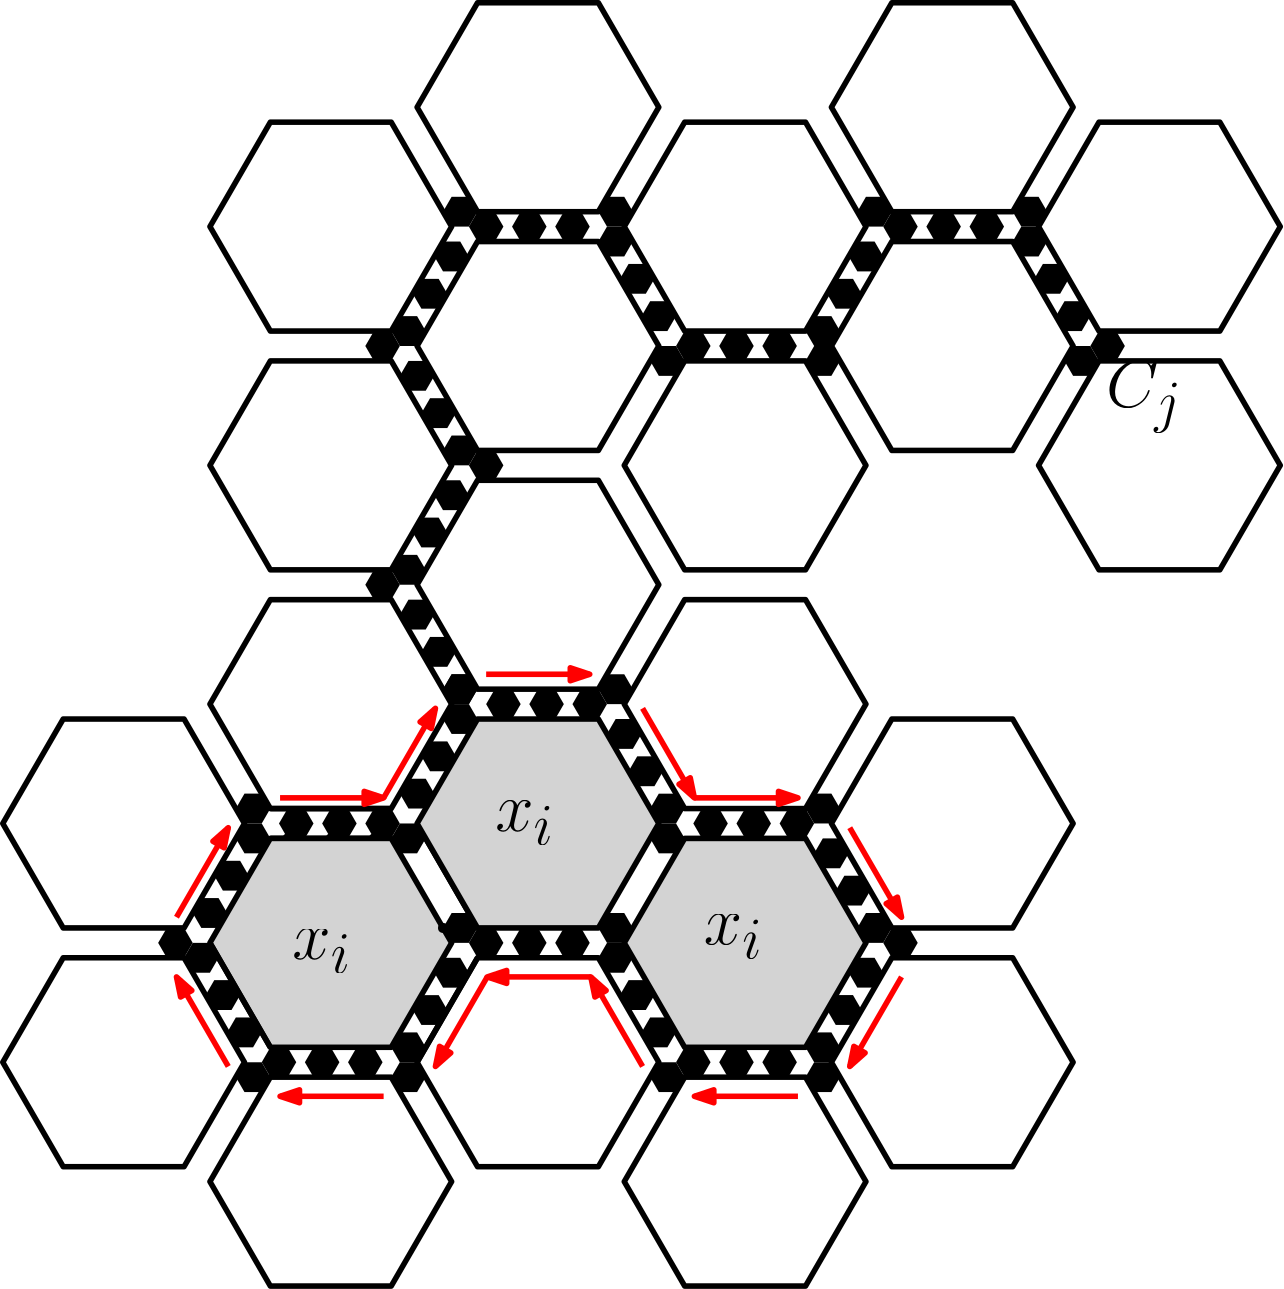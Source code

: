 <?xml version="1.0"?>
<!DOCTYPE ipe SYSTEM "ipe.dtd">
<ipe version="70107" creator="Ipe 7.2.2">
<info created="D:20160420153333" modified="D:20160420153333"/>
<ipestyle name="basic">
<symbol name="arrow/arc(spx)">
<path stroke="sym-stroke" fill="sym-stroke" pen="sym-pen">
0 0 m
-1 0.333 l
-1 -0.333 l
h
</path>
</symbol>
<symbol name="arrow/farc(spx)">
<path stroke="sym-stroke" fill="white" pen="sym-pen">
0 0 m
-1 0.333 l
-1 -0.333 l
h
</path>
</symbol>
<symbol name="arrow/ptarc(spx)">
<path stroke="sym-stroke" fill="sym-stroke" pen="sym-pen">
0 0 m
-1 0.333 l
-0.8 0 l
-1 -0.333 l
h
</path>
</symbol>
<symbol name="arrow/fptarc(spx)">
<path stroke="sym-stroke" fill="white" pen="sym-pen">
0 0 m
-1 0.333 l
-0.8 0 l
-1 -0.333 l
h
</path>
</symbol>
<symbol name="mark/circle(sx)" transformations="translations">
<path fill="sym-stroke">
0.6 0 0 0.6 0 0 e
0.4 0 0 0.4 0 0 e
</path>
</symbol>
<symbol name="mark/disk(sx)" transformations="translations">
<path fill="sym-stroke">
0.6 0 0 0.6 0 0 e
</path>
</symbol>
<symbol name="mark/fdisk(sfx)" transformations="translations">
<group>
<path fill="sym-fill">
0.5 0 0 0.5 0 0 e
</path>
<path fill="sym-stroke" fillrule="eofill">
0.6 0 0 0.6 0 0 e
0.4 0 0 0.4 0 0 e
</path>
</group>
</symbol>
<symbol name="mark/box(sx)" transformations="translations">
<path fill="sym-stroke" fillrule="eofill">
-0.6 -0.6 m
0.6 -0.6 l
0.6 0.6 l
-0.6 0.6 l
h
-0.4 -0.4 m
0.4 -0.4 l
0.4 0.4 l
-0.4 0.4 l
h
</path>
</symbol>
<symbol name="mark/square(sx)" transformations="translations">
<path fill="sym-stroke">
-0.6 -0.6 m
0.6 -0.6 l
0.6 0.6 l
-0.6 0.6 l
h
</path>
</symbol>
<symbol name="mark/fsquare(sfx)" transformations="translations">
<group>
<path fill="sym-fill">
-0.5 -0.5 m
0.5 -0.5 l
0.5 0.5 l
-0.5 0.5 l
h
</path>
<path fill="sym-stroke" fillrule="eofill">
-0.6 -0.6 m
0.6 -0.6 l
0.6 0.6 l
-0.6 0.6 l
h
-0.4 -0.4 m
0.4 -0.4 l
0.4 0.4 l
-0.4 0.4 l
h
</path>
</group>
</symbol>
<symbol name="mark/cross(sx)" transformations="translations">
<group>
<path fill="sym-stroke">
-0.43 -0.57 m
0.57 0.43 l
0.43 0.57 l
-0.57 -0.43 l
h
</path>
<path fill="sym-stroke">
-0.43 0.57 m
0.57 -0.43 l
0.43 -0.57 l
-0.57 0.43 l
h
</path>
</group>
</symbol>
<symbol name="arrow/fnormal(spx)">
<path stroke="sym-stroke" fill="white" pen="sym-pen">
0 0 m
-1 0.333 l
-1 -0.333 l
h
</path>
</symbol>
<symbol name="arrow/pointed(spx)">
<path stroke="sym-stroke" fill="sym-stroke" pen="sym-pen">
0 0 m
-1 0.333 l
-0.8 0 l
-1 -0.333 l
h
</path>
</symbol>
<symbol name="arrow/fpointed(spx)">
<path stroke="sym-stroke" fill="white" pen="sym-pen">
0 0 m
-1 0.333 l
-0.8 0 l
-1 -0.333 l
h
</path>
</symbol>
<symbol name="arrow/linear(spx)">
<path stroke="sym-stroke" pen="sym-pen">
-1 0.333 m
0 0 l
-1 -0.333 l
</path>
</symbol>
<symbol name="arrow/fdouble(spx)">
<path stroke="sym-stroke" fill="white" pen="sym-pen">
0 0 m
-1 0.333 l
-1 -0.333 l
h
-1 0 m
-2 0.333 l
-2 -0.333 l
h
</path>
</symbol>
<symbol name="arrow/double(spx)">
<path stroke="sym-stroke" fill="sym-stroke" pen="sym-pen">
0 0 m
-1 0.333 l
-1 -0.333 l
h
-1 0 m
-2 0.333 l
-2 -0.333 l
h
</path>
</symbol>
<pen name="heavier" value="0.8"/>
<pen name="fat" value="1.2"/>
<pen name="ultrafat" value="2"/>
<symbolsize name="large" value="5"/>
<symbolsize name="small" value="2"/>
<symbolsize name="tiny" value="1.1"/>
<arrowsize name="large" value="10"/>
<arrowsize name="small" value="5"/>
<arrowsize name="tiny" value="3"/>
<color name="red" value="1 0 0"/>
<color name="green" value="0 1 0"/>
<color name="blue" value="0 0 1"/>
<color name="yellow" value="1 1 0"/>
<color name="orange" value="1 0.647 0"/>
<color name="gold" value="1 0.843 0"/>
<color name="purple" value="0.627 0.125 0.941"/>
<color name="gray" value="0.745"/>
<color name="brown" value="0.647 0.165 0.165"/>
<color name="navy" value="0 0 0.502"/>
<color name="pink" value="1 0.753 0.796"/>
<color name="seagreen" value="0.18 0.545 0.341"/>
<color name="turquoise" value="0.251 0.878 0.816"/>
<color name="violet" value="0.933 0.51 0.933"/>
<color name="darkblue" value="0 0 0.545"/>
<color name="darkcyan" value="0 0.545 0.545"/>
<color name="darkgray" value="0.663"/>
<color name="darkgreen" value="0 0.392 0"/>
<color name="darkmagenta" value="0.545 0 0.545"/>
<color name="darkorange" value="1 0.549 0"/>
<color name="darkred" value="0.545 0 0"/>
<color name="lightblue" value="0.678 0.847 0.902"/>
<color name="lightcyan" value="0.878 1 1"/>
<color name="lightgray" value="0.827"/>
<color name="lightgreen" value="0.565 0.933 0.565"/>
<color name="lightyellow" value="1 1 0.878"/>
<dashstyle name="dashed" value="[4] 0"/>
<dashstyle name="dotted" value="[1 3] 0"/>
<dashstyle name="dash dotted" value="[4 2 1 2] 0"/>
<dashstyle name="dash dot dotted" value="[4 2 1 2 1 2] 0"/>
<textsize name="large" value="\large"/>
<textsize name="Large" value="\Large"/>
<textsize name="LARGE" value="\LARGE"/>
<textsize name="huge" value="\huge"/>
<textsize name="Huge" value="\Huge"/>
<textsize name="small" value="\small"/>
<textsize name="footnote" value="\footnotesize"/>
<textsize name="tiny" value="\tiny"/>
<textstyle name="center" begin="\begin{center}" end="\end{center}"/>
<textstyle name="itemize" begin="\begin{itemize}" end="\end{itemize}"/>
<textstyle name="item" begin="\begin{itemize}\item{}" end="\end{itemize}"/>
<gridsize name="4 pts" value="4"/>
<gridsize name="8 pts (~3 mm)" value="8"/>
<gridsize name="16 pts (~6 mm)" value="16"/>
<gridsize name="32 pts (~12 mm)" value="32"/>
<gridsize name="10 pts (~3.5 mm)" value="10"/>
<gridsize name="20 pts (~7 mm)" value="20"/>
<gridsize name="14 pts (~5 mm)" value="14"/>
<gridsize name="28 pts (~10 mm)" value="28"/>
<gridsize name="56 pts (~20 mm)" value="56"/>
<anglesize name="90 deg" value="90"/>
<anglesize name="60 deg" value="60"/>
<anglesize name="45 deg" value="45"/>
<anglesize name="30 deg" value="30"/>
<anglesize name="22.5 deg" value="22.5"/>
<opacity name="10%" value="0.1"/>
<opacity name="30%" value="0.3"/>
<opacity name="50%" value="0.5"/>
<opacity name="75%" value="0.75"/>
<tiling name="falling" angle="-60" step="4" width="1"/>
<tiling name="rising" angle="30" step="4" width="1"/>
</ipestyle>
<ipestyle name="bigpaper">
<layout paper="10000 6000" origin="0 0" frame="10000 6000"/>
<titlestyle pos="10 10" size="LARGE" color="title"  valign="baseline"/>
</ipestyle>
<page>
<layer name="alpha"/>
<view layers="alpha" active="alpha"/>
<path layer="alpha" matrix="0.0971058 0 0 0.096921 491.364 533.508" fill="black">
4352 3008 m
4320 3063.43 l
4256 3063.43 l
4224 3008 l
4256 2952.57 l
4320 2952.57 l
h
</path>
<path matrix="0.0971058 0 0 0.096921 506.901 533.509" fill="black">
4352 3008 m
4320 3063.43 l
4256 3063.43 l
4224 3008 l
4256 2952.57 l
4320 2952.57 l
h
</path>
<path matrix="0.0971058 0 0 0.096921 522.439 533.508" fill="black">
4352 3008 m
4320 3063.43 l
4256 3063.43 l
4224 3008 l
4256 2952.57 l
4320 2952.57 l
h
</path>
<path matrix="0.0971058 0 0 0.096921 488.257 534.339" stroke="black" pen="ultrafat">
4224 2944 m
4672 2944 l
</path>
<use matrix="0.0971058 0 0 0.096921 488.257 534.339" name="mark/disk(sx)" pos="4288 2944" size="normal" stroke="black"/>
<use matrix="0.0971058 0 0 0.096921 488.257 534.339" name="mark/disk(sx)" pos="4448 2944" size="normal" stroke="black"/>
<use matrix="0.0971058 0 0 0.096921 488.257 534.339" name="mark/disk(sx)" pos="4608 2944" size="normal" stroke="black"/>
<path matrix="0.0971058 0 0 0.096921 488.257 545.083" stroke="black" pen="ultrafat">
4224 2944 m
4672 2944 l
</path>
<path matrix="0.0971058 0 0 0.096921 488.257 534.339" stroke="black" fill="lightgray" pen="ultrafat">
4896 2556.02 m
4672 2944 l
4224 2944 l
4000 2556.02 l
4224 2168.04 l
4672 2168.04 l
h
</path>
<use matrix="0.0971058 0 0 0.096921 488.257 534.339" name="mark/disk(sx)" pos="4448 2999.43" size="normal" stroke="black"/>
<path matrix="0.0485529 -0.0839361 0.084096 0.0484605 486.995 1033.82" fill="black">
4352 3008 m
4320 3063.43 l
4256 3063.43 l
4224 3008 l
4256 2952.57 l
4320 2952.57 l
h
</path>
<path matrix="0.0485529 -0.0839361 0.084096 0.0484605 505.639 1001.59" fill="black">
4352 3008 m
4320 3063.43 l
4256 3063.43 l
4224 3008 l
4256 2952.57 l
4320 2952.57 l
h
</path>
<path matrix="0.0485529 -0.0839361 0.084096 0.0484605 498.592 1036.93" stroke="black" pen="ultrafat">
4224 2944 m
4672 2944 l
</path>
<path matrix="0.0485529 -0.0839361 0.084096 0.0484605 412.417 990.848" fill="black">
4352 3008 m
4320 3063.43 l
4256 3063.43 l
4224 3008 l
4256 2952.57 l
4320 2952.57 l
h
</path>
<path matrix="0.0485529 -0.0839361 0.084096 0.0484605 420.186 977.419" fill="black">
4352 3008 m
4320 3063.43 l
4256 3063.43 l
4224 3008 l
4256 2952.57 l
4320 2952.57 l
h
</path>
<path matrix="0.0485529 -0.0839361 0.084096 0.0484605 427.954 963.988" fill="black">
4352 3008 m
4320 3063.43 l
4256 3063.43 l
4224 3008 l
4256 2952.57 l
4320 2952.57 l
h
</path>
<path matrix="0.0485529 -0.0839361 0.084096 0.0484605 424.014 993.949" stroke="black" pen="ultrafat">
4224 2944 m
4672 2944 l
</path>
<path matrix="-0.0485529 -0.0839361 0.084096 -0.0484605 918.921 1277.01" fill="black">
4352 3008 m
4320 3063.43 l
4256 3063.43 l
4224 3008 l
4256 2952.57 l
4320 2952.57 l
h
</path>
<path matrix="-0.0485529 -0.0839361 0.084096 -0.0484605 911.153 1263.58" fill="black">
4352 3008 m
4320 3063.43 l
4256 3063.43 l
4224 3008 l
4256 2952.57 l
4320 2952.57 l
h
</path>
<path matrix="-0.0485529 -0.0839361 0.084096 -0.0484605 903.384 1250.15" fill="black">
4352 3008 m
4320 3063.43 l
4256 3063.43 l
4224 3008 l
4256 2952.57 l
4320 2952.57 l
h
</path>
<path matrix="-0.0485529 -0.0839361 0.084096 -0.0484605 930.518 1273.91" stroke="black" pen="ultrafat">
4224 2944 m
4672 2944 l
</path>
<path matrix="0.0971058 0 0 0.096921 562.835 577.314" stroke="black" fill="lightgray" pen="ultrafat">
4896 2556.02 m
4672 2944 l
4224 2944 l
4000 2556.02 l
4224 2168.04 l
4672 2168.04 l
h
</path>
<path matrix="0.0971058 0 0 0.096921 637.412 620.289" stroke="black" pen="ultrafat">
4896 2556.02 m
4672 2944 l
4224 2944 l
4000 2556.02 l
4224 2168.04 l
4672 2168.04 l
h
</path>
<path matrix="0.0971058 0 0 0.096921 786.566 706.238" stroke="black" pen="ultrafat">
4896 2556.02 m
4672 2944 l
4224 2944 l
4000 2556.02 l
4224 2168.04 l
4672 2168.04 l
h
</path>
<path matrix="0.0971058 0 0 0.096921 711.989 749.214" stroke="black" pen="ultrafat">
4896 2556.02 m
4672 2944 l
4224 2944 l
4000 2556.02 l
4224 2168.04 l
4672 2168.04 l
h
</path>
<path matrix="0.0971058 0 0 0.096921 637.412 706.239" stroke="black" pen="ultrafat">
4896 2556.02 m
4672 2944 l
4224 2944 l
4000 2556.02 l
4224 2168.04 l
4672 2168.04 l
h
</path>
<path matrix="0.0971058 0 0 0.096921 562.835 663.265" stroke="black" pen="ultrafat">
4896 2556.02 m
4672 2944 l
4224 2944 l
4000 2556.02 l
4224 2168.04 l
4672 2168.04 l
h
</path>
<path matrix="0.0971058 0 0 0.096921 637.412 792.19" stroke="black" pen="ultrafat">
4896 2556.02 m
4672 2944 l
4224 2944 l
4000 2556.02 l
4224 2168.04 l
4672 2168.04 l
h
</path>
<path matrix="0.0971058 0 0 0.096921 562.835 749.215" stroke="black" pen="ultrafat">
4896 2556.02 m
4672 2944 l
4224 2944 l
4000 2556.02 l
4224 2168.04 l
4672 2168.04 l
h
</path>
<path matrix="0.0971058 0 0 0.096921 488.257 706.239" stroke="black" pen="ultrafat">
4896 2556.02 m
4672 2944 l
4224 2944 l
4000 2556.02 l
4224 2168.04 l
4672 2168.04 l
h
</path>
<path matrix="0.0971058 0 0 0.096921 413.68 577.314" stroke="black" pen="ultrafat">
4896 2556.02 m
4672 2944 l
4224 2944 l
4000 2556.02 l
4224 2168.04 l
4672 2168.04 l
h
</path>
<path matrix="0.0971058 0 0 0.096921 488.257 792.19" stroke="black" pen="ultrafat">
4896 2556.02 m
4672 2944 l
4224 2944 l
4000 2556.02 l
4224 2168.04 l
4672 2168.04 l
h
</path>
<path matrix="0.0971058 0 0 0.096921 562.835 835.166" stroke="black" pen="ultrafat">
4896 2556.02 m
4672 2944 l
4224 2944 l
4000 2556.02 l
4224 2168.04 l
4672 2168.04 l
h
</path>
<path matrix="0.0971058 0 0 0.096921 637.413 534.338" stroke="black" fill="lightgray" pen="ultrafat">
4896 2556.02 m
4672 2944 l
4224 2944 l
4000 2556.02 l
4224 2168.04 l
4672 2168.04 l
h
</path>
<path matrix="0.0971058 0 0 0.096921 711.99 577.313" stroke="black" pen="ultrafat">
4896 2556.02 m
4672 2944 l
4224 2944 l
4000 2556.02 l
4224 2168.04 l
4672 2168.04 l
h
</path>
<path matrix="0.0971058 0 0 0.096921 488.258 620.289" stroke="black" pen="ultrafat">
4896 2556.02 m
4672 2944 l
4224 2944 l
4000 2556.02 l
4224 2168.04 l
4672 2168.04 l
h
</path>
<path matrix="0.0971058 0 0 0.096921 413.681 491.364" stroke="black" pen="ultrafat">
4896 2556.02 m
4672 2944 l
4224 2944 l
4000 2556.02 l
4224 2168.04 l
4672 2168.04 l
h
</path>
<path matrix="0.0971058 0 0 0.096921 488.258 448.388" stroke="black" pen="ultrafat">
4896 2556.02 m
4672 2944 l
4224 2944 l
4000 2556.02 l
4224 2168.04 l
4672 2168.04 l
h
</path>
<path matrix="0.0971058 0 0 0.096921 562.835 491.363" stroke="black" pen="ultrafat">
4896 2556.02 m
4672 2944 l
4224 2944 l
4000 2556.02 l
4224 2168.04 l
4672 2168.04 l
h
</path>
<path matrix="0.0971058 0 0 0.096921 637.414 448.388" stroke="black" pen="ultrafat">
4896 2556.02 m
4672 2944 l
4224 2944 l
4000 2556.02 l
4224 2168.04 l
4672 2168.04 l
h
</path>
<path matrix="0.0971058 0 0 0.096921 711.99 491.362" stroke="black" pen="ultrafat">
4896 2556.02 m
4672 2944 l
4224 2944 l
4000 2556.02 l
4224 2168.04 l
4672 2168.04 l
h
</path>
<use matrix="0.0971058 0 0 0.096921 488.257 534.339" name="mark/disk(sx)" pos="4864 2611.45" size="normal" stroke="black"/>
<path matrix="0.0485529 0.0839361 -0.084096 0.0484605 921.446 287.129" fill="black">
4352 3008 m
4320 3063.43 l
4256 3063.43 l
4224 3008 l
4256 2952.57 l
4320 2952.57 l
h
</path>
<path matrix="0.0485529 0.0839361 -0.084096 0.0484605 929.215 300.558" fill="black">
4352 3008 m
4320 3063.43 l
4256 3063.43 l
4224 3008 l
4256 2952.57 l
4320 2952.57 l
h
</path>
<path matrix="0.0485529 0.0839361 -0.084096 0.0484605 936.983 313.988" fill="black">
4352 3008 m
4320 3063.43 l
4256 3063.43 l
4224 3008 l
4256 2952.57 l
4320 2952.57 l
h
</path>
<path matrix="0.0485529 -0.0839361 0.084096 0.0484605 403.095 996.219" fill="black">
4352 3008 m
4320 3063.43 l
4256 3063.43 l
4224 3008 l
4256 2952.57 l
4320 2952.57 l
h
</path>
<path matrix="0.0485529 -0.0839361 0.084096 0.0484605 431.061 1044.57" fill="black">
4352 3008 m
4320 3063.43 l
4256 3063.43 l
4224 3008 l
4256 2952.57 l
4320 2952.57 l
h
</path>
<path matrix="0.0485529 -0.0839361 0.084096 0.0484605 440.383 953.245" fill="black">
4352 3008 m
4320 3063.43 l
4256 3063.43 l
4224 3008 l
4256 2952.57 l
4320 2952.57 l
h
</path>
<path matrix="0.0485529 -0.0839361 0.084096 0.0484605 431.063 947.872" fill="black">
4352 3008 m
4320 3063.43 l
4256 3063.43 l
4224 3008 l
4256 2952.57 l
4320 2952.57 l
h
</path>
<path matrix="-0.0485529 -0.0839361 0.084096 -0.0484605 887.846 1244.78" fill="black">
4352 3008 m
4320 3063.43 l
4256 3063.43 l
4224 3008 l
4256 2952.57 l
4320 2952.57 l
h
</path>
<path matrix="-0.0485529 -0.0839361 0.084096 -0.0484605 872.311 1244.78" fill="black">
4352 3008 m
4320 3063.43 l
4256 3063.43 l
4224 3008 l
4256 2952.57 l
4320 2952.57 l
h
</path>
<path matrix="-0.0485529 -0.0839361 0.084096 -0.0484605 903.385 1239.41" fill="black">
4352 3008 m
4320 3063.43 l
4256 3063.43 l
4224 3008 l
4256 2952.57 l
4320 2952.57 l
h
</path>
<path matrix="0.0485529 0.0839361 -0.084096 0.0484605 996.024 330.103" fill="black">
4352 3008 m
4320 3063.43 l
4256 3063.43 l
4224 3008 l
4256 2952.57 l
4320 2952.57 l
h
</path>
<path matrix="0.0485529 0.0839361 -0.084096 0.0484605 1003.79 343.533" fill="black">
4352 3008 m
4320 3063.43 l
4256 3063.43 l
4224 3008 l
4256 2952.57 l
4320 2952.57 l
h
</path>
<path matrix="0.0485529 0.0839361 -0.084096 0.0484605 1011.56 356.963" fill="black">
4352 3008 m
4320 3063.43 l
4256 3063.43 l
4224 3008 l
4256 2952.57 l
4320 2952.57 l
h
</path>
<path matrix="0.0485529 -0.0839361 0.084096 0.0484605 561.572 990.848" fill="black">
4352 3008 m
4320 3063.43 l
4256 3063.43 l
4224 3008 l
4256 2952.57 l
4320 2952.57 l
h
</path>
<path matrix="0.0485529 -0.0839361 0.084096 0.0484605 569.34 977.419" fill="black">
4352 3008 m
4320 3063.43 l
4256 3063.43 l
4224 3008 l
4256 2952.57 l
4320 2952.57 l
h
</path>
<path matrix="0.0485529 -0.0839361 0.084096 0.0484605 577.109 963.988" fill="black">
4352 3008 m
4320 3063.43 l
4256 3063.43 l
4224 3008 l
4256 2952.57 l
4320 2952.57 l
h
</path>
<path matrix="0.0485529 -0.0839361 0.084096 0.0484605 514.961 996.22" fill="black">
4352 3008 m
4320 3063.43 l
4256 3063.43 l
4224 3008 l
4256 2952.57 l
4320 2952.57 l
h
</path>
<path matrix="-0.0485529 -0.0839361 0.084096 -0.0484605 962.425 1287.76" fill="black">
4352 3008 m
4320 3063.43 l
4256 3063.43 l
4224 3008 l
4256 2952.57 l
4320 2952.57 l
h
</path>
<path matrix="-0.0485529 -0.0839361 0.084096 -0.0484605 946.889 1287.76" fill="black">
4352 3008 m
4320 3063.43 l
4256 3063.43 l
4224 3008 l
4256 2952.57 l
4320 2952.57 l
h
</path>
<path matrix="0.0485529 -0.0839361 0.084096 0.0484605 589.538 953.244" fill="black">
4352 3008 m
4320 3063.43 l
4256 3063.43 l
4224 3008 l
4256 2952.57 l
4320 2952.57 l
h
</path>
<path matrix="-0.0485529 -0.0839361 0.084096 -0.0484605 1037 1244.78" fill="black">
4352 3008 m
4320 3063.43 l
4256 3063.43 l
4224 3008 l
4256 2952.57 l
4320 2952.57 l
h
</path>
<path matrix="-0.0485529 -0.0839361 0.084096 -0.0484605 1021.47 1244.78" fill="black">
4352 3008 m
4320 3063.43 l
4256 3063.43 l
4224 3008 l
4256 2952.57 l
4320 2952.57 l
h
</path>
<path matrix="0.0971058 0 0 0.096921 640.518 533.508" fill="black">
4352 3008 m
4320 3063.43 l
4256 3063.43 l
4224 3008 l
4256 2952.57 l
4320 2952.57 l
h
</path>
<path matrix="0.0971058 0 0 0.096921 656.055 533.508" fill="black">
4352 3008 m
4320 3063.43 l
4256 3063.43 l
4224 3008 l
4256 2952.57 l
4320 2952.57 l
h
</path>
<path matrix="0.0971058 0 0 0.096921 671.593 533.508" fill="black">
4352 3008 m
4320 3063.43 l
4256 3063.43 l
4224 3008 l
4256 2952.57 l
4320 2952.57 l
h
</path>
<path matrix="0.0971058 0 0 0.096921 565.941 576.484" fill="black">
4352 3008 m
4320 3063.43 l
4256 3063.43 l
4224 3008 l
4256 2952.57 l
4320 2952.57 l
h
</path>
<path matrix="0.0971058 0 0 0.096921 581.478 576.484" fill="black">
4352 3008 m
4320 3063.43 l
4256 3063.43 l
4224 3008 l
4256 2952.57 l
4320 2952.57 l
h
</path>
<path matrix="0.0971058 0 0 0.096921 597.016 576.483" fill="black">
4352 3008 m
4320 3063.43 l
4256 3063.43 l
4224 3008 l
4256 2952.57 l
4320 2952.57 l
h
</path>
<path matrix="-0.0485529 -0.0839361 0.084096 -0.0484605 1055.65 1319.99" fill="black">
4352 3008 m
4320 3063.43 l
4256 3063.43 l
4224 3008 l
4256 2952.57 l
4320 2952.57 l
h
</path>
<path matrix="-0.0971058 0.00000002 -0.00000002 -0.096921 1532.34 1078.98" fill="black">
4352 3008 m
4320 3063.43 l
4256 3063.43 l
4224 3008 l
4256 2952.57 l
4320 2952.57 l
h
</path>
<path matrix="-0.0971058 0.00000002 -0.00000002 -0.096921 1524.57 1092.41" fill="black">
4352 3008 m
4320 3063.43 l
4256 3063.43 l
4224 3008 l
4256 2952.57 l
4320 2952.57 l
h
</path>
<path matrix="0.0971058 0.00000002 -0.00000002 0.096921 680.916 452.928" fill="black">
4352 3008 m
4320 3063.43 l
4256 3063.43 l
4224 3008 l
4256 2952.57 l
4320 2952.57 l
h
</path>
<path matrix="0.0485529 -0.0839361 0.084096 0.0484605 651.686 985.476" fill="black">
4352 3008 m
4320 3063.43 l
4256 3063.43 l
4224 3008 l
4256 2952.57 l
4320 2952.57 l
h
</path>
<path matrix="0.0485529 -0.0839361 0.084096 0.0484605 643.919 972.046" fill="black">
4352 3008 m
4320 3063.43 l
4256 3063.43 l
4224 3008 l
4256 2952.57 l
4320 2952.57 l
h
</path>
<path matrix="-0.0971058 0.00000002 0.00000002 0.096921 1457.76 538.88" fill="black">
4352 3008 m
4320 3063.43 l
4256 3063.43 l
4224 3008 l
4256 2952.57 l
4320 2952.57 l
h
</path>
<path matrix="-0.0485529 -0.0839361 -0.084096 0.0484605 1486.99 1071.43" fill="black">
4352 3008 m
4320 3063.43 l
4256 3063.43 l
4224 3008 l
4256 2952.57 l
4320 2952.57 l
h
</path>
<path matrix="-0.0485529 -0.0839361 -0.084096 0.0484605 1494.76 1058" fill="black">
4352 3008 m
4320 3063.43 l
4256 3063.43 l
4224 3008 l
4256 2952.57 l
4320 2952.57 l
h
</path>
<path matrix="0.0485529 -0.0839361 0.084096 0.0484605 580.217 947.872" fill="black">
4352 3008 m
4320 3063.43 l
4256 3063.43 l
4224 3008 l
4256 2952.57 l
4320 2952.57 l
h
</path>
<path matrix="0.0485529 -0.0839361 0.084096 0.0484605 636.15 947.871" fill="black">
4352 3008 m
4320 3063.43 l
4256 3063.43 l
4224 3008 l
4256 2952.57 l
4320 2952.57 l
h
</path>
<path matrix="0.0485529 -0.0839361 0.084096 0.0484605 664.117 996.218" fill="black">
4352 3008 m
4320 3063.43 l
4256 3063.43 l
4224 3008 l
4256 2952.57 l
4320 2952.57 l
h
</path>
<path matrix="0.0485529 -0.0839361 0.084096 0.0484605 580.217 1033.82" fill="black">
4352 3008 m
4320 3063.43 l
4256 3063.43 l
4224 3008 l
4256 2952.57 l
4320 2952.57 l
h
</path>
<path matrix="0.0485529 -0.0839361 0.084096 0.0484605 561.572 1087.54" fill="black">
4352 3008 m
4320 3063.43 l
4256 3063.43 l
4224 3008 l
4256 2952.57 l
4320 2952.57 l
h
</path>
<path matrix="0.0485529 -0.0839361 0.084096 0.0484605 636.149 1044.57" fill="black">
4352 3008 m
4320 3063.43 l
4256 3063.43 l
4224 3008 l
4256 2952.57 l
4320 2952.57 l
h
</path>
<path matrix="0.0485529 -0.0839361 0.084096 0.0484605 505.638 1087.54" fill="black">
4352 3008 m
4320 3063.43 l
4256 3063.43 l
4224 3008 l
4256 2952.57 l
4320 2952.57 l
h
</path>
<path matrix="0.0971058 0 0 0.096921 711.989 835.165" stroke="black" pen="ultrafat">
4896 2556.02 m
4672 2944 l
4224 2944 l
4000 2556.02 l
4224 2168.04 l
4672 2168.04 l
h
</path>
<path matrix="0.0971058 0 0 0.096921 786.566 792.189" stroke="black" pen="ultrafat">
4896 2556.02 m
4672 2944 l
4224 2944 l
4000 2556.02 l
4224 2168.04 l
4672 2168.04 l
h
</path>
<path matrix="0.0485529 -0.0839361 0.084096 0.0484605 561.572 1001.59" fill="black">
4352 3008 m
4320 3063.43 l
4256 3063.43 l
4224 3008 l
4256 2952.57 l
4320 2952.57 l
h
</path>
<path matrix="0.0971058 0 0 0.096921 488.257 534.339" stroke="red" pen="ultrafat" arrow="normal/normal">
4067.95 2096.96 m
3875.95 2429.51 l
</path>
<path matrix="0.0971058 0 0 0.096921 488.257 534.339" stroke="red" pen="ultrafat" arrow="normal/normal">
3875.95 2651.22 m
4067.95 2983.77 l
</path>
<path matrix="0.0971058 0 0 0.096921 488.257 534.339" stroke="red" pen="ultrafat" arrow="normal/normal">
4259.97 3094.62 m
4643.96 3094.62 l
</path>
<path matrix="0.0971058 0 0 0.096921 488.257 534.339" stroke="red" pen="ultrafat" arrow="normal/normal">
4643.96 1986.1 m
4259.97 1986.1 l
</path>
<path matrix="0.0971058 0 0 0.096921 488.257 534.339" stroke="red" pen="ultrafat" arrow="normal/normal">
5027.97 2429.51 m
4835.97 2096.96 l
</path>
<path matrix="0.0971058 0 0 0.096921 488.257 534.339" stroke="red" pen="ultrafat" arrow="normal/normal">
5411.96 2429.51 m
5027.97 2429.51 l
</path>
<path matrix="0.0971058 0 0 0.096921 488.257 534.339" stroke="red" pen="ultrafat" arrow="normal/normal">
5603.96 2096.96 m
5411.96 2429.51 l
</path>
<path matrix="0.0971058 0 0 0.096921 488.257 534.339" stroke="red" pen="ultrafat" arrow="normal/normal">
6179.97 1986.1 m
5795.98 1986.1 l
</path>
<path matrix="0.0971058 0 0 0.096921 488.257 534.339" stroke="red" pen="ultrafat" arrow="normal/normal">
6563.97 2429.5 m
6371.97 2096.95 l
</path>
<path matrix="0.0971058 0 0 0.096921 488.257 534.339" stroke="red" pen="ultrafat" arrow="normal/normal">
6371.97 2983.76 m
6563.97 2651.21 l
</path>
<path matrix="0.0971058 0 0 0.096921 488.257 534.339" stroke="red" pen="ultrafat" arrow="normal/normal">
5603.96 3427.17 m
5795.96 3094.62 l
</path>
<path matrix="0.0971058 0 0 0.096921 488.257 534.339" stroke="red" pen="ultrafat" arrow="normal/normal">
5795.96 3094.62 m
6179.95 3094.62 l
</path>
<path matrix="0.0971058 0 0 0.096921 488.257 534.339" stroke="red" pen="ultrafat" arrow="normal/normal">
5024 3553.68 m
5407.99 3553.68 l
</path>
<path matrix="0.0971058 0 0 0.096921 488.257 534.339" stroke="red" pen="ultrafat" arrow="normal/normal">
4643.96 3094.62 m
4835.96 3427.17 l
</path>
<path matrix="0.0485529 -0.0839361 -0.084096 -0.0484605 996.023 1405.94" fill="black">
4352 3008 m
4320 3063.43 l
4256 3063.43 l
4224 3008 l
4256 2952.57 l
4320 2952.57 l
h
</path>
<path matrix="0.0485529 -0.0839361 -0.084096 -0.0484605 1003.79 1392.51" fill="black">
4352 3008 m
4320 3063.43 l
4256 3063.43 l
4224 3008 l
4256 2952.57 l
4320 2952.57 l
h
</path>
<path matrix="0.0485529 -0.0839361 -0.084096 -0.0484605 1011.56 1379.08" fill="black">
4352 3008 m
4320 3063.43 l
4256 3063.43 l
4224 3008 l
4256 2952.57 l
4320 2952.57 l
h
</path>
<path matrix="0.0485529 -0.0839361 -0.084096 -0.0484605 996.024 1491.89" fill="black">
4352 3008 m
4320 3063.43 l
4256 3063.43 l
4224 3008 l
4256 2952.57 l
4320 2952.57 l
h
</path>
<path matrix="0.0485529 -0.0839361 -0.084096 -0.0484605 1003.79 1478.46" fill="black">
4352 3008 m
4320 3063.43 l
4256 3063.43 l
4224 3008 l
4256 2952.57 l
4320 2952.57 l
h
</path>
<path matrix="0.0485529 -0.0839361 -0.084096 -0.0484605 1011.56 1465.03" fill="black">
4352 3008 m
4320 3063.43 l
4256 3063.43 l
4224 3008 l
4256 2952.57 l
4320 2952.57 l
h
</path>
<path matrix="0.0485529 -0.0839361 -0.084096 -0.0484605 1067.49 1540.24" fill="black">
4352 3008 m
4320 3063.43 l
4256 3063.43 l
4224 3008 l
4256 2952.57 l
4320 2952.57 l
h
</path>
<path matrix="0.0485529 -0.0839361 -0.084096 -0.0484605 1075.26 1526.81" fill="black">
4352 3008 m
4320 3063.43 l
4256 3063.43 l
4224 3008 l
4256 2952.57 l
4320 2952.57 l
h
</path>
<path matrix="0.0485529 -0.0839361 -0.084096 -0.0484605 1083.03 1513.38" fill="black">
4352 3008 m
4320 3063.43 l
4256 3063.43 l
4224 3008 l
4256 2952.57 l
4320 2952.57 l
h
</path>
<path matrix="0.0485529 -0.0839361 -0.084096 -0.0484605 1216.65 1540.24" fill="black">
4352 3008 m
4320 3063.43 l
4256 3063.43 l
4224 3008 l
4256 2952.57 l
4320 2952.57 l
h
</path>
<path matrix="0.0485529 -0.0839361 -0.084096 -0.0484605 1224.42 1526.81" fill="black">
4352 3008 m
4320 3063.43 l
4256 3063.43 l
4224 3008 l
4256 2952.57 l
4320 2952.57 l
h
</path>
<path matrix="0.0485529 -0.0839361 -0.084096 -0.0484605 1232.19 1513.38" fill="black">
4352 3008 m
4320 3063.43 l
4256 3063.43 l
4224 3008 l
4256 2952.57 l
4320 2952.57 l
h
</path>
<path matrix="0.0485529 0.0839361 -0.084096 0.0484605 992.916 410.682" fill="black">
4352 3008 m
4320 3063.43 l
4256 3063.43 l
4224 3008 l
4256 2952.57 l
4320 2952.57 l
h
</path>
<path matrix="0.0485529 0.0839361 -0.084096 0.0484605 1000.68 424.111" fill="black">
4352 3008 m
4320 3063.43 l
4256 3063.43 l
4224 3008 l
4256 2952.57 l
4320 2952.57 l
h
</path>
<path matrix="0.0485529 0.0839361 -0.084096 0.0484605 1008.45 437.541" fill="black">
4352 3008 m
4320 3063.43 l
4256 3063.43 l
4224 3008 l
4256 2952.57 l
4320 2952.57 l
h
</path>
<path matrix="0.0485529 0.0839361 -0.084096 0.0484605 992.916 496.632" fill="black">
4352 3008 m
4320 3063.43 l
4256 3063.43 l
4224 3008 l
4256 2952.57 l
4320 2952.57 l
h
</path>
<path matrix="0.0485529 0.0839361 -0.084096 0.0484605 1000.68 510.061" fill="black">
4352 3008 m
4320 3063.43 l
4256 3063.43 l
4224 3008 l
4256 2952.57 l
4320 2952.57 l
h
</path>
<path matrix="0.0485529 0.0839361 -0.084096 0.0484605 1008.45 523.492" fill="black">
4352 3008 m
4320 3063.43 l
4256 3063.43 l
4224 3008 l
4256 2952.57 l
4320 2952.57 l
h
</path>
<path matrix="0.0485529 0.0839361 -0.084096 0.0484605 1142.07 496.631" fill="black">
4352 3008 m
4320 3063.43 l
4256 3063.43 l
4224 3008 l
4256 2952.57 l
4320 2952.57 l
h
</path>
<path matrix="0.0485529 0.0839361 -0.084096 0.0484605 1149.84 510.061" fill="black">
4352 3008 m
4320 3063.43 l
4256 3063.43 l
4224 3008 l
4256 2952.57 l
4320 2952.57 l
h
</path>
<path matrix="0.0485529 0.0839361 -0.084096 0.0484605 1157.61 523.491" fill="black">
4352 3008 m
4320 3063.43 l
4256 3063.43 l
4224 3008 l
4256 2952.57 l
4320 2952.57 l
h
</path>
<path matrix="0.0971058 0 0 0.096921 559.728 748.384" fill="black">
4352 3008 m
4320 3063.43 l
4256 3063.43 l
4224 3008 l
4256 2952.57 l
4320 2952.57 l
h
</path>
<path matrix="0.0971058 0 0 0.096921 575.265 748.385" fill="black">
4352 3008 m
4320 3063.43 l
4256 3063.43 l
4224 3008 l
4256 2952.57 l
4320 2952.57 l
h
</path>
<path matrix="0.0971058 0 0 0.096921 590.802 748.384" fill="black">
4352 3008 m
4320 3063.43 l
4256 3063.43 l
4224 3008 l
4256 2952.57 l
4320 2952.57 l
h
</path>
<path matrix="0.0971058 0 0 0.096921 634.304 705.408" fill="black">
4352 3008 m
4320 3063.43 l
4256 3063.43 l
4224 3008 l
4256 2952.57 l
4320 2952.57 l
h
</path>
<path matrix="0.0971058 0 0 0.096921 649.841 705.409" fill="black">
4352 3008 m
4320 3063.43 l
4256 3063.43 l
4224 3008 l
4256 2952.57 l
4320 2952.57 l
h
</path>
<path matrix="0.0971058 0 0 0.096921 665.379 705.408" fill="black">
4352 3008 m
4320 3063.43 l
4256 3063.43 l
4224 3008 l
4256 2952.57 l
4320 2952.57 l
h
</path>
<path matrix="0.0971058 0 0 0.096921 708.882 748.383" fill="black">
4352 3008 m
4320 3063.43 l
4256 3063.43 l
4224 3008 l
4256 2952.57 l
4320 2952.57 l
h
</path>
<path matrix="0.0971058 0 0 0.096921 724.419 748.384" fill="black">
4352 3008 m
4320 3063.43 l
4256 3063.43 l
4224 3008 l
4256 2952.57 l
4320 2952.57 l
h
</path>
<path matrix="0.0971058 0 0 0.096921 739.957 748.383" fill="black">
4352 3008 m
4320 3063.43 l
4256 3063.43 l
4224 3008 l
4256 2952.57 l
4320 2952.57 l
h
</path>
<path matrix="0.0485529 -0.0839361 -0.084096 -0.0484605 1235.29 1497.26" fill="black">
4352 3008 m
4320 3063.43 l
4256 3063.43 l
4224 3008 l
4256 2952.57 l
4320 2952.57 l
h
</path>
<path matrix="0.0485529 -0.0839361 -0.084096 -0.0484605 1244.61 1502.63" fill="black">
4352 3008 m
4320 3063.43 l
4256 3063.43 l
4224 3008 l
4256 2952.57 l
4320 2952.57 l
h
</path>
<path matrix="0.0485529 -0.0839361 -0.084096 -0.0484605 1020.88 1459.66" fill="black">
4352 3008 m
4320 3063.43 l
4256 3063.43 l
4224 3008 l
4256 2952.57 l
4320 2952.57 l
h
</path>
<path matrix="0.0485529 -0.0839361 -0.084096 -0.0484605 983.594 1416.68" fill="black">
4352 3008 m
4320 3063.43 l
4256 3063.43 l
4224 3008 l
4256 2952.57 l
4320 2952.57 l
h
</path>
<path matrix="0.0485529 -0.0839361 -0.084096 -0.0484605 983.594 1502.63" fill="black">
4352 3008 m
4320 3063.43 l
4256 3063.43 l
4224 3008 l
4256 2952.57 l
4320 2952.57 l
h
</path>
<path matrix="0.0485529 -0.0839361 -0.084096 -0.0484605 1011.56 1550.98" fill="black">
4352 3008 m
4320 3063.43 l
4256 3063.43 l
4224 3008 l
4256 2952.57 l
4320 2952.57 l
h
</path>
<path matrix="0.0485529 -0.0839361 -0.084096 -0.0484605 1067.49 1550.98" fill="black">
4352 3008 m
4320 3063.43 l
4256 3063.43 l
4224 3008 l
4256 2952.57 l
4320 2952.57 l
h
</path>
<path matrix="0.0485529 -0.0839361 -0.084096 -0.0484605 1086.14 1497.26" fill="black">
4352 3008 m
4320 3063.43 l
4256 3063.43 l
4224 3008 l
4256 2952.57 l
4320 2952.57 l
h
</path>
<path matrix="0.0485529 -0.0839361 -0.084096 -0.0484605 1142.07 1497.26" fill="black">
4352 3008 m
4320 3063.43 l
4256 3063.43 l
4224 3008 l
4256 2952.57 l
4320 2952.57 l
h
</path>
<path matrix="0.0485529 -0.0839361 -0.084096 -0.0484605 1160.72 1550.98" fill="black">
4352 3008 m
4320 3063.43 l
4256 3063.43 l
4224 3008 l
4256 2952.57 l
4320 2952.57 l
h
</path>
<path matrix="0.0485529 -0.0839361 -0.084096 -0.0484605 1216.65 1550.98" fill="black">
4352 3008 m
4320 3063.43 l
4256 3063.43 l
4224 3008 l
4256 2952.57 l
4320 2952.57 l
h
</path>
<text matrix="1 0 0 1 0.753598 -16.369" transformations="translations" pos="905.591 792.712" stroke="black" type="label" width="21.192" height="10.671" depth="5.01" valign="baseline" size="Huge">$x_i$</text>
<text matrix="1 0 0 1 73.7779 29.7636" transformations="translations" pos="905.591 792.712" stroke="black" type="label" width="21.192" height="10.671" depth="5.01" valign="baseline" size="Huge">$x_i$</text>
<text matrix="1 0 0 1 148.9 -11.1387" transformations="translations" pos="905.591 792.712" stroke="black" type="label" width="21.192" height="10.671" depth="5.01" valign="baseline" size="Huge">$x_i$</text>
<text matrix="1 0 0 1 293.648 182.159" transformations="translations" pos="905.591 792.712" stroke="black" type="label" width="27.395" height="16.934" depth="9.03" valign="baseline" size="Huge">$C_j$</text>
</page>
</ipe>
